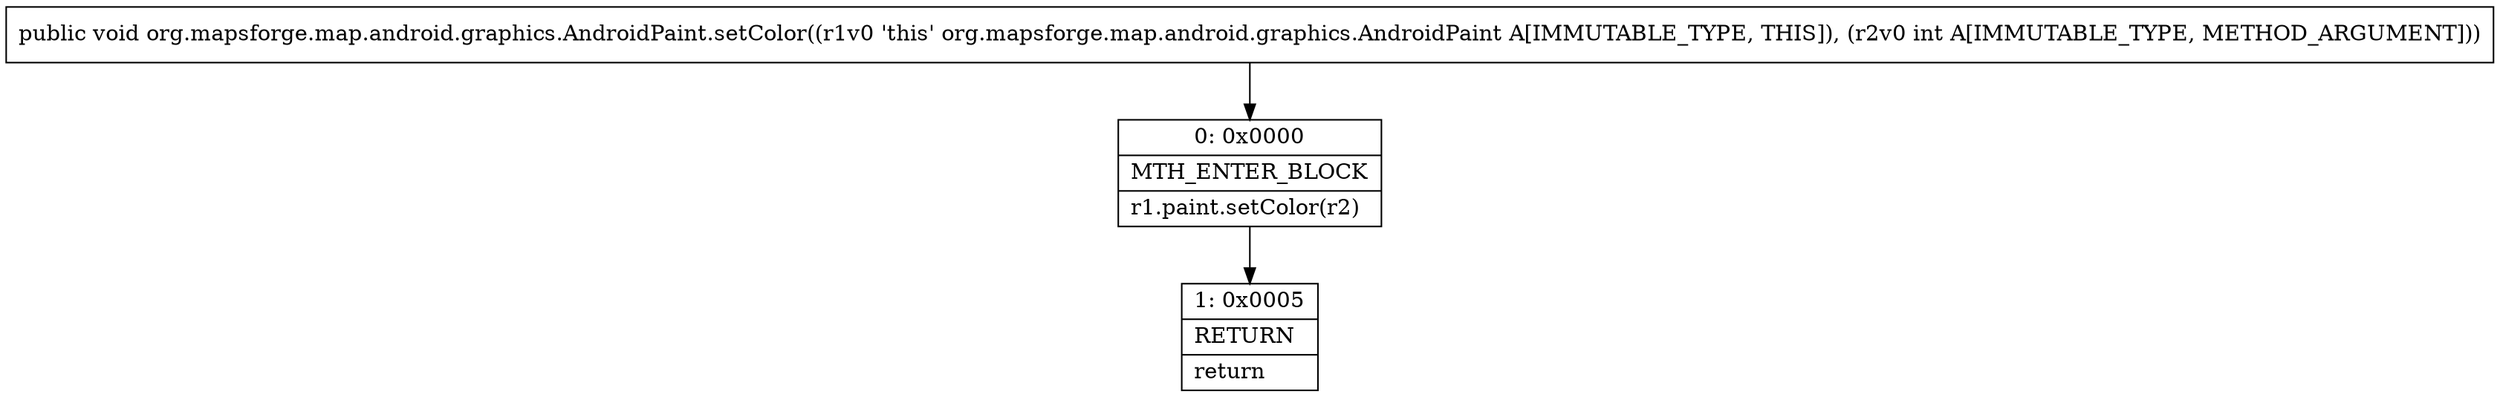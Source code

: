 digraph "CFG fororg.mapsforge.map.android.graphics.AndroidPaint.setColor(I)V" {
Node_0 [shape=record,label="{0\:\ 0x0000|MTH_ENTER_BLOCK\l|r1.paint.setColor(r2)\l}"];
Node_1 [shape=record,label="{1\:\ 0x0005|RETURN\l|return\l}"];
MethodNode[shape=record,label="{public void org.mapsforge.map.android.graphics.AndroidPaint.setColor((r1v0 'this' org.mapsforge.map.android.graphics.AndroidPaint A[IMMUTABLE_TYPE, THIS]), (r2v0 int A[IMMUTABLE_TYPE, METHOD_ARGUMENT])) }"];
MethodNode -> Node_0;
Node_0 -> Node_1;
}

